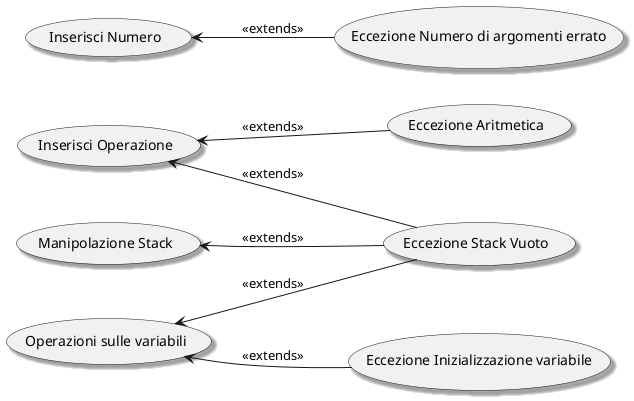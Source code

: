 @startuml eccezioni
skinparam actorStyle awesome
skinparam shadowing true
left to right direction

usecase "Inserisci Operazione" as IO 
usecase "Inserisci Numero" as IN 
usecase "Manipolazione Stack" as MS 
usecase "Operazioni sulle variabili" as OV 

usecase "Eccezione Aritmetica" as exc_ari 
usecase "Eccezione Stack Vuoto" as stack_empty
usecase "Eccezione Numero di argomenti errato" as wrong_argumets
usecase "Eccezione Inizializzazione variabile" as GIv

IN <-- wrong_argumets : <<extends>>

IO <-- exc_ari : <<extends>>
IO <-- stack_empty : <<extends>>

MS <-- stack_empty : <<extends>>

OV <-- stack_empty : <<extends>>
OV <-- GIv : <<extends>>

@enduml
